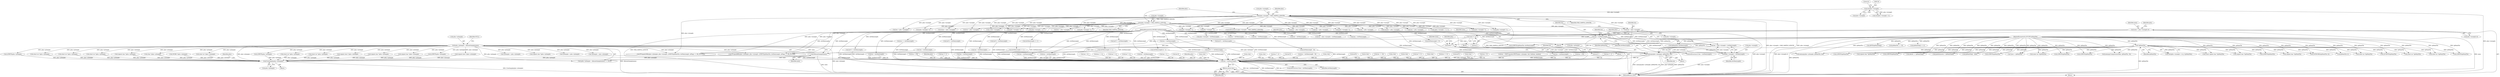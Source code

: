 digraph "0_gstreamer_bc2cdd57d549ab3ba59782e9b395d0cd683fd3ac@API" {
"1002011" [label="(Call,memcpy(pIns->pSample, lpMemFile, len))"];
"1000182" [label="(Call,pIns->pSample = AllocateSample(mem))"];
"1000186" [label="(Call,AllocateSample(mem))"];
"1000159" [label="(Call,mem *= 2)"];
"1000112" [label="(Call,mem = pIns->nLength+6)"];
"1000172" [label="(Call,mem *= 2)"];
"1000131" [label="(Call,!lpMemFile)"];
"1000104" [label="(MethodParameterIn,LPCSTR lpMemFile)"];
"1002001" [label="(Call,len > dwMemLength)"];
"1001995" [label="(Call,len = pIns->nLength)"];
"1000141" [label="(Call,pIns->nLength = MAX_SAMPLE_LENGTH)"];
"1000136" [label="(Call,pIns->nLength > MAX_SAMPLE_LENGTH)"];
"1000125" [label="(Call,(int)pIns->nLength)"];
"1000105" [label="(MethodParameterIn,DWORD dwMemLength)"];
"1002004" [label="(Call,len = pIns->nLength = dwMemLength)"];
"1002006" [label="(Call,pIns->nLength = dwMemLength)"];
"1002018" [label="(Call,len > dwMemLength)"];
"1002045" [label="(Return,return len;)"];
"1002032" [label="(Call,FreeSample(pIns->pSample))"];
"1000393" [label="(Call,len += 16)"];
"1000161" [label="(Literal,2)"];
"1001655" [label="(Call,k<len)"];
"1001510" [label="(Call,lpMemFile+dwMemLength)"];
"1000846" [label="(Call,(short int *)lpMemFile)"];
"1000696" [label="(Call,len *= 2)"];
"1002018" [label="(Call,len > dwMemLength)"];
"1002046" [label="(Identifier,len)"];
"1002013" [label="(Identifier,pIns)"];
"1001549" [label="(Call,len > 4*8)"];
"1002017" [label="(ControlStructure,if (len > dwMemLength))"];
"1000316" [label="(Call,memcpy(CompressionTable, lpMemFile, 16))"];
"1001740" [label="(Call,(LPBYTE)lpMemFile)"];
"1000145" [label="(Identifier,MAX_SAMPLE_LENGTH)"];
"1001544" [label="(Call,len > dwMemLength)"];
"1000347" [label="(Call,(BYTE)lpMemFile[j])"];
"1000637" [label="(Call,(signed char *)pIns->pSample)"];
"1000248" [label="(Call,len = pIns->nLength)"];
"1002044" [label="(Identifier,pIns)"];
"1000181" [label="(Call,(pIns->pSample = AllocateSample(mem)) == NULL)"];
"1000811" [label="(Call,len *= 2)"];
"1001567" [label="(Call,(LPBYTE)lpMemFile)"];
"1002002" [label="(Identifier,len)"];
"1000645" [label="(Call,(signed char *)lpMemFile)"];
"1000940" [label="(Call,len < 4)"];
"1002045" [label="(Return,return len;)"];
"1002026" [label="(Block,)"];
"1002016" [label="(Identifier,len)"];
"1001322" [label="(Call,len >= 4)"];
"1001502" [label="(Call,(LPBYTE)lpMemFile)"];
"1001990" [label="(Call,len *= 4)"];
"1000967" [label="(Call,ITUnpack16Bit(pIns->pSample, pIns->nLength, (LPBYTE)lpMemFile, dwMemLength, (nFlags == RS_IT21516)))"];
"1002004" [label="(Call,len = pIns->nLength = dwMemLength)"];
"1001199" [label="(Call,(LPDWORD)(lpMemFile+4))"];
"1000132" [label="(Identifier,lpMemFile)"];
"1002033" [label="(Call,pIns->pSample)"];
"1001163" [label="(Call,len *= 4)"];
"1000573" [label="(Call,pIns->nLength * 2)"];
"1001912" [label="(Call,len*4 > dwMemLength)"];
"1000524" [label="(Call,len > 1)"];
"1001230" [label="(Call,len-9)"];
"1000213" [label="(Call,pIns->nLength = dwMemLength)"];
"1001212" [label="(Call,dmax = pIns->nLength)"];
"1000137" [label="(Call,pIns->nLength)"];
"1001102" [label="(Call,dwMemLength >> 2)"];
"1001017" [label="(Call,(LPBYTE)lpMemFile)"];
"1001919" [label="(Call,dwMemLength >> 2)"];
"1000998" [label="(Call,len = pIns->nLength)"];
"1001190" [label="(Call,(char *)pIns->pSample)"];
"1000159" [label="(Call,mem *= 2)"];
"1000183" [label="(Call,pIns->pSample)"];
"1001700" [label="(Call,pIns->nLength * 6)"];
"1000141" [label="(Call,pIns->nLength = MAX_SAMPLE_LENGTH)"];
"1000202" [label="(Call,len = pIns->nLength)"];
"1001368" [label="(Call,j<pIns->nLength)"];
"1000414" [label="(Call,(short int *)pIns->pSample)"];
"1000219" [label="(Call,*pSample = pIns->pSample)"];
"1001023" [label="(Call,(LPBYTE)pIns->pSample)"];
"1000723" [label="(Call,len = pIns->nLength)"];
"1000177" [label="(Identifier,pIns)"];
"1000127" [label="(Call,pIns->nLength)"];
"1000267" [label="(Call,(const signed char *)lpMemFile)"];
"1002024" [label="(Identifier,pIns)"];
"1001114" [label="(Call,(short int *)pIns->pSample)"];
"1001717" [label="(Call,len > dwMemLength)"];
"1000422" [label="(Call,(short int *)lpMemFile)"];
"1001529" [label="(Call,pIns->nLength * 3)"];
"1000407" [label="(Call,len > dwMemLength)"];
"1001011" [label="(Call,dwMemLength >> 1)"];
"1001254" [label="(Call,(signed char *)pIns->pSample)"];
"1002001" [label="(Call,len > dwMemLength)"];
"1002006" [label="(Call,pIns->nLength = dwMemLength)"];
"1001906" [label="(Call,len = pIns->nLength)"];
"1000188" [label="(Identifier,NULL)"];
"1001004" [label="(Call,len*2 > dwMemLength)"];
"1001208" [label="(Call,len = dwMemLength)"];
"1000477" [label="(Call,(short int *)pIns->pSample)"];
"1000622" [label="(Call,pIns->nLength * 2)"];
"1000579" [label="(Call,len > dwMemLength)"];
"1000124" [label="(Call,(int)pIns->nLength < 4)"];
"1000199" [label="(Block,)"];
"1000459" [label="(Call,pIns->nLength * 2)"];
"1001818" [label="(Call,(signed short *)pIns->pSample)"];
"1002010" [label="(Identifier,dwMemLength)"];
"1000531" [label="(Call,(signed char *)pIns->pSample)"];
"1001241" [label="(Call,pIns->nLength * 2)"];
"1000320" [label="(Call,lpMemFile += 16)"];
"1002032" [label="(Call,FreeSample(pIns->pSample))"];
"1000520" [label="(Call,dwMemLength & ~1)"];
"1000208" [label="(Call,len > dwMemLength)"];
"1000594" [label="(Call,(short int *)lpMemFile)"];
"1000171" [label="(Block,)"];
"1001516" [label="(Call,(LPBYTE)pIns->pSample)"];
"1002015" [label="(Identifier,lpMemFile)"];
"1001297" [label="(Call,j<len)"];
"1001089" [label="(Call,len = pIns->nLength)"];
"1000174" [label="(Literal,2)"];
"1000628" [label="(Call,len*2 <= dwMemLength)"];
"1000125" [label="(Call,(int)pIns->nLength)"];
"1000539" [label="(Call,(signed char *)lpMemFile)"];
"1001201" [label="(Call,lpMemFile+4)"];
"1000160" [label="(Identifier,mem)"];
"1002038" [label="(Identifier,pIns)"];
"1001108" [label="(Call,(short int *)lpMemFile)"];
"1000302" [label="(Call,(pIns->nLength + 1) / 2)"];
"1002005" [label="(Identifier,len)"];
"1001645" [label="(Call,(signed short *)pIns->pSample)"];
"1000182" [label="(Call,pIns->pSample = AllocateSample(mem))"];
"1001925" [label="(Call,(LPCBYTE)lpMemFile)"];
"1001508" [label="(Call,(LPBYTE)(lpMemFile+dwMemLength))"];
"1001287" [label="(Call,(WORD *)pIns->pSample)"];
"1000468" [label="(Call,memcpy(pIns->pSample, lpMemFile, len))"];
"1001329" [label="(Call,(LPBYTE)pIns->pSample)"];
"1000122" [label="(Identifier,pIns)"];
"1002003" [label="(Identifier,dwMemLength)"];
"1000303" [label="(Call,pIns->nLength + 1)"];
"1000487" [label="(Call,j<len)"];
"1000279" [label="(Call,j<len)"];
"1000928" [label="(Call,len *= 4)"];
"1000629" [label="(Call,len*2)"];
"1000310" [label="(Call,len > dwMemLength - 16)"];
"1000434" [label="(Call,j<len)"];
"1001476" [label="(Call,len = dwMemLength)"];
"1001274" [label="(Call,delta8 += lpMemFile[j])"];
"1000858" [label="(Call,len*4 > dwMemLength)"];
"1000312" [label="(Call,dwMemLength - 16)"];
"1001318" [label="(Call,len = dwMemLength)"];
"1000240" [label="(Call,lpMemFile[j] - 0x80)"];
"1001182" [label="(Call,packcharacter = lpMemFile[8])"];
"1000401" [label="(Call,pIns->nLength * 2)"];
"1000859" [label="(Call,len*4)"];
"1000187" [label="(Identifier,mem)"];
"1001828" [label="(Call,k<len)"];
"1000148" [label="(Identifier,pIns)"];
"1000211" [label="(Call,len = pIns->nLength = dwMemLength)"];
"1000113" [label="(Identifier,mem)"];
"1002012" [label="(Call,pIns->pSample)"];
"1000142" [label="(Call,pIns->nLength)"];
"1002000" [label="(ControlStructure,if (len > dwMemLength))"];
"1002020" [label="(Identifier,dwMemLength)"];
"1001931" [label="(Call,(short int *)pIns->pSample)"];
"1000952" [label="(Call,ITUnpack8Bit(pIns->pSample, pIns->nLength, (LPBYTE)lpMemFile, dwMemLength, (nFlags == RS_IT2158)))"];
"1000143" [label="(Identifier,pIns)"];
"1000186" [label="(Call,AllocateSample(mem))"];
"1000105" [label="(MethodParameterIn,DWORD dwMemLength)"];
"1002007" [label="(Call,pIns->nLength)"];
"1000547" [label="(Call,j<len)"];
"1000135" [label="(ControlStructure,if (pIns->nLength > MAX_SAMPLE_LENGTH))"];
"1001173" [label="(Call,dwMemLength > 9)"];
"1000164" [label="(Identifier,pIns)"];
"1001997" [label="(Call,pIns->nLength)"];
"1000743" [label="(Call,len*2 > dwMemLength)"];
"1000104" [label="(MethodParameterIn,LPCSTR lpMemFile)"];
"1000229" [label="(Call,j<len)"];
"1001480" [label="(Call,len >= 4)"];
"1000254" [label="(Call,len > dwMemLength)"];
"1000357" [label="(Call,lpMemFile[j] >> 4)"];
"1001337" [label="(Call,(LPBYTE)lpMemFile)"];
"1000838" [label="(Call,len = pIns->nLength)"];
"1001178" [label="(Call,*psrc = lpMemFile)"];
"1000465" [label="(Call,len <= dwMemLength)"];
"1000586" [label="(Call,(short int *)pIns->pSample)"];
"1000173" [label="(Identifier,mem)"];
"1000123" [label="(Call,((int)pIns->nLength < 4) || (!lpMemFile))"];
"1000136" [label="(Call,pIns->nLength > MAX_SAMPLE_LENGTH)"];
"1002047" [label="(MethodReturn,UINT)"];
"1000112" [label="(Call,mem = pIns->nLength+6)"];
"1000114" [label="(Call,pIns->nLength+6)"];
"1001995" [label="(Call,len = pIns->nLength)"];
"1000158" [label="(Block,)"];
"1000852" [label="(Call,(short int *)pIns->pSample)"];
"1000974" [label="(Call,(LPBYTE)lpMemFile)"];
"1001205" [label="(Call,len > dwMemLength)"];
"1000737" [label="(Call,(signed char *)pIns->pSample)"];
"1000106" [label="(Block,)"];
"1000731" [label="(Call,(signed char *)lpMemFile)"];
"1000744" [label="(Call,len*2)"];
"1001485" [label="(Call,maxlen = pIns->nLength)"];
"1001095" [label="(Call,len*4 > dwMemLength)"];
"1000602" [label="(Call,j<len)"];
"1001247" [label="(Call,len > dwMemLength)"];
"1000259" [label="(Call,*pSample = pIns->pSample)"];
"1000324" [label="(Call,*pSample = pIns->pSample)"];
"1000130" [label="(Literal,4)"];
"1001169" [label="(Call,len = 9)"];
"1000509" [label="(Call,pIns->nLength * 2)"];
"1000140" [label="(Identifier,MAX_SAMPLE_LENGTH)"];
"1002011" [label="(Call,memcpy(pIns->pSample, lpMemFile, len))"];
"1001513" [label="(Call,len = DMFUnpack((LPBYTE)pIns->pSample, ibuf, ibufmax, maxlen))"];
"1000959" [label="(Call,(LPBYTE)lpMemFile)"];
"1001722" [label="(Call,len > 8*8)"];
"1001996" [label="(Identifier,len)"];
"1000515" [label="(Call,len > dwMemLength)"];
"1001070" [label="(Call,len *= 2)"];
"1002019" [label="(Identifier,len)"];
"1000172" [label="(Call,mem *= 2)"];
"1000936" [label="(Call,len = dwMemLength)"];
"1000131" [label="(Call,!lpMemFile)"];
"1002011" -> "1000199"  [label="AST: "];
"1002011" -> "1002016"  [label="CFG: "];
"1002012" -> "1002011"  [label="AST: "];
"1002015" -> "1002011"  [label="AST: "];
"1002016" -> "1002011"  [label="AST: "];
"1002019" -> "1002011"  [label="CFG: "];
"1002011" -> "1002047"  [label="DDG: pIns->pSample"];
"1002011" -> "1002047"  [label="DDG: lpMemFile"];
"1002011" -> "1002047"  [label="DDG: memcpy(pIns->pSample, lpMemFile, len)"];
"1000182" -> "1002011"  [label="DDG: pIns->pSample"];
"1000131" -> "1002011"  [label="DDG: lpMemFile"];
"1000104" -> "1002011"  [label="DDG: lpMemFile"];
"1002001" -> "1002011"  [label="DDG: len"];
"1002004" -> "1002011"  [label="DDG: len"];
"1002011" -> "1002018"  [label="DDG: len"];
"1002011" -> "1002032"  [label="DDG: pIns->pSample"];
"1000182" -> "1000181"  [label="AST: "];
"1000182" -> "1000186"  [label="CFG: "];
"1000183" -> "1000182"  [label="AST: "];
"1000186" -> "1000182"  [label="AST: "];
"1000188" -> "1000182"  [label="CFG: "];
"1000182" -> "1002047"  [label="DDG: AllocateSample(mem)"];
"1000182" -> "1002047"  [label="DDG: pIns->pSample"];
"1000182" -> "1000181"  [label="DDG: pIns->pSample"];
"1000186" -> "1000182"  [label="DDG: mem"];
"1000182" -> "1000219"  [label="DDG: pIns->pSample"];
"1000182" -> "1000259"  [label="DDG: pIns->pSample"];
"1000182" -> "1000324"  [label="DDG: pIns->pSample"];
"1000182" -> "1000414"  [label="DDG: pIns->pSample"];
"1000182" -> "1000468"  [label="DDG: pIns->pSample"];
"1000182" -> "1000477"  [label="DDG: pIns->pSample"];
"1000182" -> "1000531"  [label="DDG: pIns->pSample"];
"1000182" -> "1000586"  [label="DDG: pIns->pSample"];
"1000182" -> "1000637"  [label="DDG: pIns->pSample"];
"1000182" -> "1000737"  [label="DDG: pIns->pSample"];
"1000182" -> "1000852"  [label="DDG: pIns->pSample"];
"1000182" -> "1000952"  [label="DDG: pIns->pSample"];
"1000182" -> "1000967"  [label="DDG: pIns->pSample"];
"1000182" -> "1001023"  [label="DDG: pIns->pSample"];
"1000182" -> "1001114"  [label="DDG: pIns->pSample"];
"1000182" -> "1001190"  [label="DDG: pIns->pSample"];
"1000182" -> "1001254"  [label="DDG: pIns->pSample"];
"1000182" -> "1001329"  [label="DDG: pIns->pSample"];
"1000182" -> "1001516"  [label="DDG: pIns->pSample"];
"1000182" -> "1001645"  [label="DDG: pIns->pSample"];
"1000182" -> "1001818"  [label="DDG: pIns->pSample"];
"1000182" -> "1001931"  [label="DDG: pIns->pSample"];
"1000182" -> "1002032"  [label="DDG: pIns->pSample"];
"1000186" -> "1000187"  [label="CFG: "];
"1000187" -> "1000186"  [label="AST: "];
"1000186" -> "1002047"  [label="DDG: mem"];
"1000186" -> "1000181"  [label="DDG: mem"];
"1000159" -> "1000186"  [label="DDG: mem"];
"1000112" -> "1000186"  [label="DDG: mem"];
"1000172" -> "1000186"  [label="DDG: mem"];
"1000159" -> "1000158"  [label="AST: "];
"1000159" -> "1000161"  [label="CFG: "];
"1000160" -> "1000159"  [label="AST: "];
"1000161" -> "1000159"  [label="AST: "];
"1000164" -> "1000159"  [label="CFG: "];
"1000112" -> "1000159"  [label="DDG: mem"];
"1000159" -> "1000172"  [label="DDG: mem"];
"1000112" -> "1000106"  [label="AST: "];
"1000112" -> "1000114"  [label="CFG: "];
"1000113" -> "1000112"  [label="AST: "];
"1000114" -> "1000112"  [label="AST: "];
"1000122" -> "1000112"  [label="CFG: "];
"1000112" -> "1002047"  [label="DDG: pIns->nLength+6"];
"1000112" -> "1002047"  [label="DDG: mem"];
"1000112" -> "1000172"  [label="DDG: mem"];
"1000172" -> "1000171"  [label="AST: "];
"1000172" -> "1000174"  [label="CFG: "];
"1000173" -> "1000172"  [label="AST: "];
"1000174" -> "1000172"  [label="AST: "];
"1000177" -> "1000172"  [label="CFG: "];
"1000131" -> "1000123"  [label="AST: "];
"1000131" -> "1000132"  [label="CFG: "];
"1000132" -> "1000131"  [label="AST: "];
"1000123" -> "1000131"  [label="CFG: "];
"1000131" -> "1002047"  [label="DDG: lpMemFile"];
"1000131" -> "1000123"  [label="DDG: lpMemFile"];
"1000104" -> "1000131"  [label="DDG: lpMemFile"];
"1000131" -> "1000240"  [label="DDG: lpMemFile"];
"1000131" -> "1000267"  [label="DDG: lpMemFile"];
"1000131" -> "1000316"  [label="DDG: lpMemFile"];
"1000131" -> "1000422"  [label="DDG: lpMemFile"];
"1000131" -> "1000468"  [label="DDG: lpMemFile"];
"1000131" -> "1000539"  [label="DDG: lpMemFile"];
"1000131" -> "1000594"  [label="DDG: lpMemFile"];
"1000131" -> "1000645"  [label="DDG: lpMemFile"];
"1000131" -> "1000731"  [label="DDG: lpMemFile"];
"1000131" -> "1000846"  [label="DDG: lpMemFile"];
"1000131" -> "1000959"  [label="DDG: lpMemFile"];
"1000131" -> "1000974"  [label="DDG: lpMemFile"];
"1000131" -> "1001017"  [label="DDG: lpMemFile"];
"1000131" -> "1001108"  [label="DDG: lpMemFile"];
"1000131" -> "1001178"  [label="DDG: lpMemFile"];
"1000131" -> "1001182"  [label="DDG: lpMemFile"];
"1000131" -> "1001199"  [label="DDG: lpMemFile"];
"1000131" -> "1001201"  [label="DDG: lpMemFile"];
"1000131" -> "1001274"  [label="DDG: lpMemFile"];
"1000131" -> "1001337"  [label="DDG: lpMemFile"];
"1000131" -> "1001502"  [label="DDG: lpMemFile"];
"1000131" -> "1001567"  [label="DDG: lpMemFile"];
"1000131" -> "1001740"  [label="DDG: lpMemFile"];
"1000131" -> "1001925"  [label="DDG: lpMemFile"];
"1000104" -> "1000101"  [label="AST: "];
"1000104" -> "1002047"  [label="DDG: lpMemFile"];
"1000104" -> "1000240"  [label="DDG: lpMemFile"];
"1000104" -> "1000267"  [label="DDG: lpMemFile"];
"1000104" -> "1000316"  [label="DDG: lpMemFile"];
"1000104" -> "1000320"  [label="DDG: lpMemFile"];
"1000104" -> "1000347"  [label="DDG: lpMemFile"];
"1000104" -> "1000357"  [label="DDG: lpMemFile"];
"1000104" -> "1000422"  [label="DDG: lpMemFile"];
"1000104" -> "1000468"  [label="DDG: lpMemFile"];
"1000104" -> "1000539"  [label="DDG: lpMemFile"];
"1000104" -> "1000594"  [label="DDG: lpMemFile"];
"1000104" -> "1000645"  [label="DDG: lpMemFile"];
"1000104" -> "1000731"  [label="DDG: lpMemFile"];
"1000104" -> "1000846"  [label="DDG: lpMemFile"];
"1000104" -> "1000959"  [label="DDG: lpMemFile"];
"1000104" -> "1000974"  [label="DDG: lpMemFile"];
"1000104" -> "1001017"  [label="DDG: lpMemFile"];
"1000104" -> "1001108"  [label="DDG: lpMemFile"];
"1000104" -> "1001178"  [label="DDG: lpMemFile"];
"1000104" -> "1001182"  [label="DDG: lpMemFile"];
"1000104" -> "1001199"  [label="DDG: lpMemFile"];
"1000104" -> "1001201"  [label="DDG: lpMemFile"];
"1000104" -> "1001274"  [label="DDG: lpMemFile"];
"1000104" -> "1001337"  [label="DDG: lpMemFile"];
"1000104" -> "1001502"  [label="DDG: lpMemFile"];
"1000104" -> "1001508"  [label="DDG: lpMemFile"];
"1000104" -> "1001510"  [label="DDG: lpMemFile"];
"1000104" -> "1001567"  [label="DDG: lpMemFile"];
"1000104" -> "1001740"  [label="DDG: lpMemFile"];
"1000104" -> "1001925"  [label="DDG: lpMemFile"];
"1002001" -> "1002000"  [label="AST: "];
"1002001" -> "1002003"  [label="CFG: "];
"1002002" -> "1002001"  [label="AST: "];
"1002003" -> "1002001"  [label="AST: "];
"1002005" -> "1002001"  [label="CFG: "];
"1002013" -> "1002001"  [label="CFG: "];
"1001995" -> "1002001"  [label="DDG: len"];
"1000105" -> "1002001"  [label="DDG: dwMemLength"];
"1002001" -> "1002004"  [label="DDG: dwMemLength"];
"1002001" -> "1002006"  [label="DDG: dwMemLength"];
"1002001" -> "1002018"  [label="DDG: dwMemLength"];
"1001995" -> "1000199"  [label="AST: "];
"1001995" -> "1001997"  [label="CFG: "];
"1001996" -> "1001995"  [label="AST: "];
"1001997" -> "1001995"  [label="AST: "];
"1002002" -> "1001995"  [label="CFG: "];
"1001995" -> "1002047"  [label="DDG: pIns->nLength"];
"1000141" -> "1001995"  [label="DDG: pIns->nLength"];
"1000136" -> "1001995"  [label="DDG: pIns->nLength"];
"1000141" -> "1000135"  [label="AST: "];
"1000141" -> "1000145"  [label="CFG: "];
"1000142" -> "1000141"  [label="AST: "];
"1000145" -> "1000141"  [label="AST: "];
"1000148" -> "1000141"  [label="CFG: "];
"1000141" -> "1002047"  [label="DDG: pIns->nLength"];
"1000141" -> "1002047"  [label="DDG: MAX_SAMPLE_LENGTH"];
"1000136" -> "1000141"  [label="DDG: MAX_SAMPLE_LENGTH"];
"1000141" -> "1000202"  [label="DDG: pIns->nLength"];
"1000141" -> "1000248"  [label="DDG: pIns->nLength"];
"1000141" -> "1000302"  [label="DDG: pIns->nLength"];
"1000141" -> "1000303"  [label="DDG: pIns->nLength"];
"1000141" -> "1000401"  [label="DDG: pIns->nLength"];
"1000141" -> "1000459"  [label="DDG: pIns->nLength"];
"1000141" -> "1000509"  [label="DDG: pIns->nLength"];
"1000141" -> "1000573"  [label="DDG: pIns->nLength"];
"1000141" -> "1000622"  [label="DDG: pIns->nLength"];
"1000141" -> "1000723"  [label="DDG: pIns->nLength"];
"1000141" -> "1000838"  [label="DDG: pIns->nLength"];
"1000141" -> "1000952"  [label="DDG: pIns->nLength"];
"1000141" -> "1000967"  [label="DDG: pIns->nLength"];
"1000141" -> "1000998"  [label="DDG: pIns->nLength"];
"1000141" -> "1001089"  [label="DDG: pIns->nLength"];
"1000141" -> "1001212"  [label="DDG: pIns->nLength"];
"1000141" -> "1001241"  [label="DDG: pIns->nLength"];
"1000141" -> "1001368"  [label="DDG: pIns->nLength"];
"1000141" -> "1001485"  [label="DDG: pIns->nLength"];
"1000141" -> "1001529"  [label="DDG: pIns->nLength"];
"1000141" -> "1001700"  [label="DDG: pIns->nLength"];
"1000141" -> "1001906"  [label="DDG: pIns->nLength"];
"1000136" -> "1000135"  [label="AST: "];
"1000136" -> "1000140"  [label="CFG: "];
"1000137" -> "1000136"  [label="AST: "];
"1000140" -> "1000136"  [label="AST: "];
"1000143" -> "1000136"  [label="CFG: "];
"1000148" -> "1000136"  [label="CFG: "];
"1000136" -> "1002047"  [label="DDG: MAX_SAMPLE_LENGTH"];
"1000136" -> "1002047"  [label="DDG: pIns->nLength > MAX_SAMPLE_LENGTH"];
"1000136" -> "1002047"  [label="DDG: pIns->nLength"];
"1000125" -> "1000136"  [label="DDG: pIns->nLength"];
"1000136" -> "1000202"  [label="DDG: pIns->nLength"];
"1000136" -> "1000248"  [label="DDG: pIns->nLength"];
"1000136" -> "1000302"  [label="DDG: pIns->nLength"];
"1000136" -> "1000303"  [label="DDG: pIns->nLength"];
"1000136" -> "1000401"  [label="DDG: pIns->nLength"];
"1000136" -> "1000459"  [label="DDG: pIns->nLength"];
"1000136" -> "1000509"  [label="DDG: pIns->nLength"];
"1000136" -> "1000573"  [label="DDG: pIns->nLength"];
"1000136" -> "1000622"  [label="DDG: pIns->nLength"];
"1000136" -> "1000723"  [label="DDG: pIns->nLength"];
"1000136" -> "1000838"  [label="DDG: pIns->nLength"];
"1000136" -> "1000952"  [label="DDG: pIns->nLength"];
"1000136" -> "1000967"  [label="DDG: pIns->nLength"];
"1000136" -> "1000998"  [label="DDG: pIns->nLength"];
"1000136" -> "1001089"  [label="DDG: pIns->nLength"];
"1000136" -> "1001212"  [label="DDG: pIns->nLength"];
"1000136" -> "1001241"  [label="DDG: pIns->nLength"];
"1000136" -> "1001368"  [label="DDG: pIns->nLength"];
"1000136" -> "1001485"  [label="DDG: pIns->nLength"];
"1000136" -> "1001529"  [label="DDG: pIns->nLength"];
"1000136" -> "1001700"  [label="DDG: pIns->nLength"];
"1000136" -> "1001906"  [label="DDG: pIns->nLength"];
"1000125" -> "1000124"  [label="AST: "];
"1000125" -> "1000127"  [label="CFG: "];
"1000126" -> "1000125"  [label="AST: "];
"1000127" -> "1000125"  [label="AST: "];
"1000130" -> "1000125"  [label="CFG: "];
"1000125" -> "1002047"  [label="DDG: pIns->nLength"];
"1000125" -> "1000124"  [label="DDG: pIns->nLength"];
"1000105" -> "1000101"  [label="AST: "];
"1000105" -> "1002047"  [label="DDG: dwMemLength"];
"1000105" -> "1000208"  [label="DDG: dwMemLength"];
"1000105" -> "1000211"  [label="DDG: dwMemLength"];
"1000105" -> "1000213"  [label="DDG: dwMemLength"];
"1000105" -> "1000254"  [label="DDG: dwMemLength"];
"1000105" -> "1000312"  [label="DDG: dwMemLength"];
"1000105" -> "1000407"  [label="DDG: dwMemLength"];
"1000105" -> "1000465"  [label="DDG: dwMemLength"];
"1000105" -> "1000515"  [label="DDG: dwMemLength"];
"1000105" -> "1000520"  [label="DDG: dwMemLength"];
"1000105" -> "1000579"  [label="DDG: dwMemLength"];
"1000105" -> "1000628"  [label="DDG: dwMemLength"];
"1000105" -> "1000743"  [label="DDG: dwMemLength"];
"1000105" -> "1000858"  [label="DDG: dwMemLength"];
"1000105" -> "1000936"  [label="DDG: dwMemLength"];
"1000105" -> "1000952"  [label="DDG: dwMemLength"];
"1000105" -> "1000967"  [label="DDG: dwMemLength"];
"1000105" -> "1001004"  [label="DDG: dwMemLength"];
"1000105" -> "1001011"  [label="DDG: dwMemLength"];
"1000105" -> "1001095"  [label="DDG: dwMemLength"];
"1000105" -> "1001102"  [label="DDG: dwMemLength"];
"1000105" -> "1001173"  [label="DDG: dwMemLength"];
"1000105" -> "1001205"  [label="DDG: dwMemLength"];
"1000105" -> "1001208"  [label="DDG: dwMemLength"];
"1000105" -> "1001247"  [label="DDG: dwMemLength"];
"1000105" -> "1001318"  [label="DDG: dwMemLength"];
"1000105" -> "1001476"  [label="DDG: dwMemLength"];
"1000105" -> "1001508"  [label="DDG: dwMemLength"];
"1000105" -> "1001510"  [label="DDG: dwMemLength"];
"1000105" -> "1001544"  [label="DDG: dwMemLength"];
"1000105" -> "1001717"  [label="DDG: dwMemLength"];
"1000105" -> "1001912"  [label="DDG: dwMemLength"];
"1000105" -> "1001919"  [label="DDG: dwMemLength"];
"1000105" -> "1002004"  [label="DDG: dwMemLength"];
"1000105" -> "1002006"  [label="DDG: dwMemLength"];
"1000105" -> "1002018"  [label="DDG: dwMemLength"];
"1002004" -> "1002000"  [label="AST: "];
"1002004" -> "1002006"  [label="CFG: "];
"1002005" -> "1002004"  [label="AST: "];
"1002006" -> "1002004"  [label="AST: "];
"1002013" -> "1002004"  [label="CFG: "];
"1002006" -> "1002004"  [label="DDG: pIns->nLength"];
"1002006" -> "1002010"  [label="CFG: "];
"1002007" -> "1002006"  [label="AST: "];
"1002010" -> "1002006"  [label="AST: "];
"1002006" -> "1002047"  [label="DDG: pIns->nLength"];
"1002018" -> "1002017"  [label="AST: "];
"1002018" -> "1002020"  [label="CFG: "];
"1002019" -> "1002018"  [label="AST: "];
"1002020" -> "1002018"  [label="AST: "];
"1002024" -> "1002018"  [label="CFG: "];
"1002044" -> "1002018"  [label="CFG: "];
"1002018" -> "1002047"  [label="DDG: len > dwMemLength"];
"1002018" -> "1002047"  [label="DDG: dwMemLength"];
"1002018" -> "1002047"  [label="DDG: len"];
"1000393" -> "1002018"  [label="DDG: len"];
"1000487" -> "1002018"  [label="DDG: len"];
"1001297" -> "1002018"  [label="DDG: len"];
"1001163" -> "1002018"  [label="DDG: len"];
"1000254" -> "1002018"  [label="DDG: len"];
"1000254" -> "1002018"  [label="DDG: dwMemLength"];
"1001990" -> "1002018"  [label="DDG: len"];
"1000310" -> "1002018"  [label="DDG: len"];
"1000928" -> "1002018"  [label="DDG: len"];
"1001513" -> "1002018"  [label="DDG: len"];
"1000859" -> "1002018"  [label="DDG: len"];
"1000229" -> "1002018"  [label="DDG: len"];
"1000279" -> "1002018"  [label="DDG: len"];
"1001322" -> "1002018"  [label="DDG: len"];
"1001247" -> "1002018"  [label="DDG: len"];
"1001247" -> "1002018"  [label="DDG: dwMemLength"];
"1000811" -> "1002018"  [label="DDG: len"];
"1001655" -> "1002018"  [label="DDG: len"];
"1000629" -> "1002018"  [label="DDG: len"];
"1000524" -> "1002018"  [label="DDG: len"];
"1001169" -> "1002018"  [label="DDG: len"];
"1001544" -> "1002018"  [label="DDG: len"];
"1001544" -> "1002018"  [label="DDG: dwMemLength"];
"1001828" -> "1002018"  [label="DDG: len"];
"1000579" -> "1002018"  [label="DDG: len"];
"1000579" -> "1002018"  [label="DDG: dwMemLength"];
"1000434" -> "1002018"  [label="DDG: len"];
"1000696" -> "1002018"  [label="DDG: len"];
"1000744" -> "1002018"  [label="DDG: len"];
"1000940" -> "1002018"  [label="DDG: len"];
"1000407" -> "1002018"  [label="DDG: len"];
"1000407" -> "1002018"  [label="DDG: dwMemLength"];
"1001717" -> "1002018"  [label="DDG: len"];
"1001717" -> "1002018"  [label="DDG: dwMemLength"];
"1000602" -> "1002018"  [label="DDG: len"];
"1001722" -> "1002018"  [label="DDG: len"];
"1001480" -> "1002018"  [label="DDG: len"];
"1001070" -> "1002018"  [label="DDG: len"];
"1000547" -> "1002018"  [label="DDG: len"];
"1001549" -> "1002018"  [label="DDG: len"];
"1001230" -> "1002018"  [label="DDG: len"];
"1001011" -> "1002018"  [label="DDG: dwMemLength"];
"1001912" -> "1002018"  [label="DDG: dwMemLength"];
"1001205" -> "1002018"  [label="DDG: dwMemLength"];
"1001095" -> "1002018"  [label="DDG: dwMemLength"];
"1000208" -> "1002018"  [label="DDG: dwMemLength"];
"1000628" -> "1002018"  [label="DDG: dwMemLength"];
"1001004" -> "1002018"  [label="DDG: dwMemLength"];
"1000743" -> "1002018"  [label="DDG: dwMemLength"];
"1000312" -> "1002018"  [label="DDG: dwMemLength"];
"1000465" -> "1002018"  [label="DDG: dwMemLength"];
"1000967" -> "1002018"  [label="DDG: dwMemLength"];
"1001102" -> "1002018"  [label="DDG: dwMemLength"];
"1000952" -> "1002018"  [label="DDG: dwMemLength"];
"1001173" -> "1002018"  [label="DDG: dwMemLength"];
"1000520" -> "1002018"  [label="DDG: dwMemLength"];
"1001919" -> "1002018"  [label="DDG: dwMemLength"];
"1000515" -> "1002018"  [label="DDG: dwMemLength"];
"1000858" -> "1002018"  [label="DDG: dwMemLength"];
"1002018" -> "1002045"  [label="DDG: len"];
"1002045" -> "1000106"  [label="AST: "];
"1002045" -> "1002046"  [label="CFG: "];
"1002046" -> "1002045"  [label="AST: "];
"1002047" -> "1002045"  [label="CFG: "];
"1002045" -> "1002047"  [label="DDG: <RET>"];
"1002046" -> "1002045"  [label="DDG: len"];
"1002032" -> "1002026"  [label="AST: "];
"1002032" -> "1002033"  [label="CFG: "];
"1002033" -> "1002032"  [label="AST: "];
"1002038" -> "1002032"  [label="CFG: "];
"1002032" -> "1002047"  [label="DDG: FreeSample(pIns->pSample)"];
"1000637" -> "1002032"  [label="DDG: pIns->pSample"];
"1000952" -> "1002032"  [label="DDG: pIns->pSample"];
"1001818" -> "1002032"  [label="DDG: pIns->pSample"];
"1001516" -> "1002032"  [label="DDG: pIns->pSample"];
"1000737" -> "1002032"  [label="DDG: pIns->pSample"];
"1001114" -> "1002032"  [label="DDG: pIns->pSample"];
"1000586" -> "1002032"  [label="DDG: pIns->pSample"];
"1000477" -> "1002032"  [label="DDG: pIns->pSample"];
"1001931" -> "1002032"  [label="DDG: pIns->pSample"];
"1001023" -> "1002032"  [label="DDG: pIns->pSample"];
"1001190" -> "1002032"  [label="DDG: pIns->pSample"];
"1000531" -> "1002032"  [label="DDG: pIns->pSample"];
"1000414" -> "1002032"  [label="DDG: pIns->pSample"];
"1000852" -> "1002032"  [label="DDG: pIns->pSample"];
"1001287" -> "1002032"  [label="DDG: pIns->pSample"];
"1001645" -> "1002032"  [label="DDG: pIns->pSample"];
"1001329" -> "1002032"  [label="DDG: pIns->pSample"];
"1000967" -> "1002032"  [label="DDG: pIns->pSample"];
}
